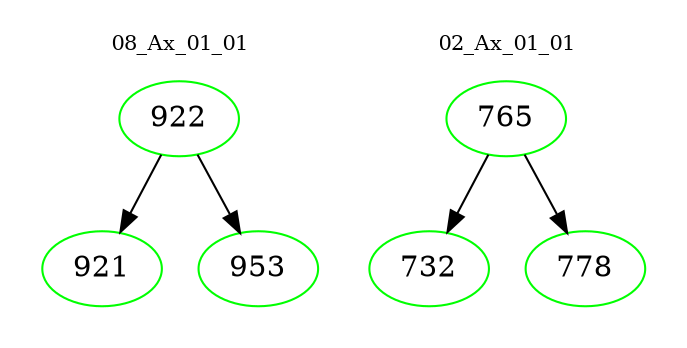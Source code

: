 digraph{
subgraph cluster_0 {
color = white
label = "08_Ax_01_01";
fontsize=10;
T0_922 [label="922", color="green"]
T0_922 -> T0_921 [color="black"]
T0_921 [label="921", color="green"]
T0_922 -> T0_953 [color="black"]
T0_953 [label="953", color="green"]
}
subgraph cluster_1 {
color = white
label = "02_Ax_01_01";
fontsize=10;
T1_765 [label="765", color="green"]
T1_765 -> T1_732 [color="black"]
T1_732 [label="732", color="green"]
T1_765 -> T1_778 [color="black"]
T1_778 [label="778", color="green"]
}
}
